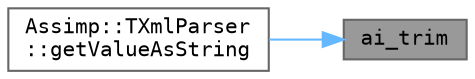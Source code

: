 digraph "ai_trim"
{
 // LATEX_PDF_SIZE
  bgcolor="transparent";
  edge [fontname=Terminal,fontsize=10,labelfontname=Helvetica,labelfontsize=10];
  node [fontname=Terminal,fontsize=10,shape=box,height=0.2,width=0.4];
  rankdir="RL";
  Node1 [label="ai_trim",height=0.2,width=0.4,color="gray40", fillcolor="grey60", style="filled", fontcolor="black",tooltip="Performs a trim from both ends (in place)."];
  Node1 -> Node2 [dir="back",color="steelblue1",style="solid"];
  Node2 [label="Assimp::TXmlParser\l::getValueAsString",height=0.2,width=0.4,color="grey40", fillcolor="white", style="filled",URL="$class_assimp_1_1_t_xml_parser.html#aed1c533c85b7003aae19be82775c3f7e",tooltip="Will try to get the value of the node as a string."];
}
